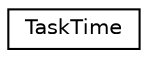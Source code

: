 digraph "Graphical Class Hierarchy"
{
 // LATEX_PDF_SIZE
  edge [fontname="Helvetica",fontsize="10",labelfontname="Helvetica",labelfontsize="10"];
  node [fontname="Helvetica",fontsize="10",shape=record];
  rankdir="LR";
  Node0 [label="TaskTime",height=0.2,width=0.4,color="black", fillcolor="white", style="filled",URL="$structoperations__research_1_1sat_1_1_task_time.html",tooltip=" "];
}
